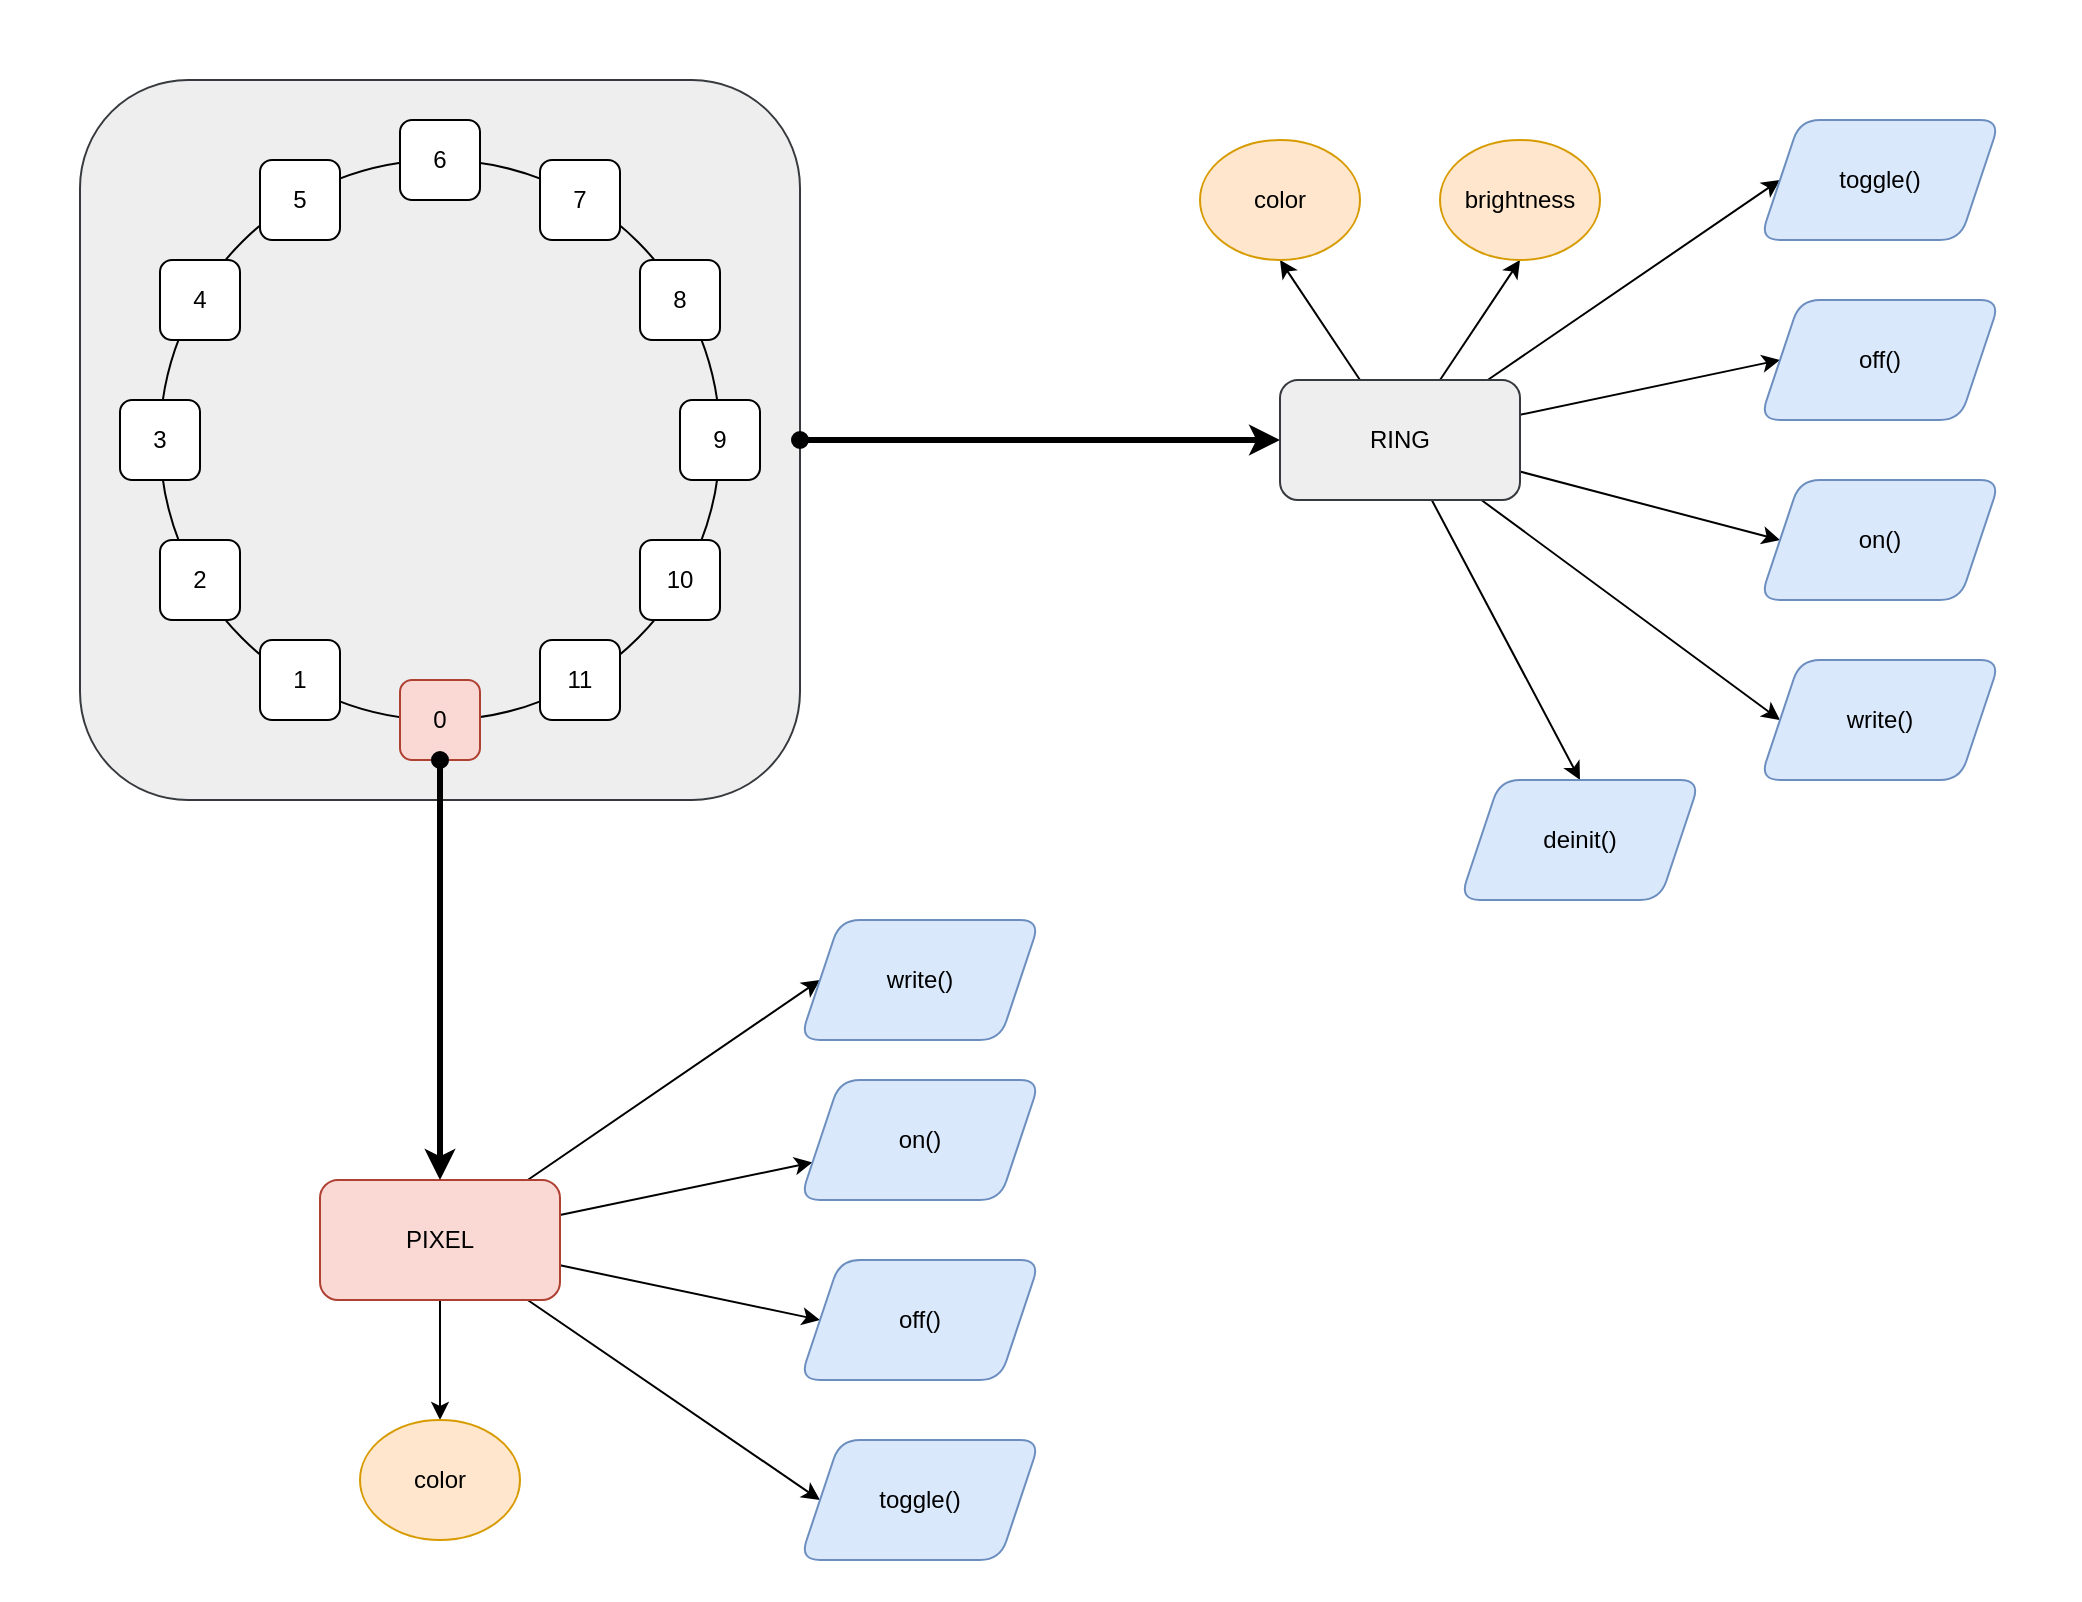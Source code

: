 <mxfile version="21.1.2" type="device">
  <diagram name="Pagina-1" id="N1QZP61j0xHq5YR8vh0B">
    <mxGraphModel dx="1434" dy="878" grid="1" gridSize="10" guides="1" tooltips="1" connect="1" arrows="1" fold="1" page="1" pageScale="1" pageWidth="1169" pageHeight="827" math="0" shadow="0">
      <root>
        <mxCell id="0" />
        <mxCell id="1" parent="0" />
        <mxCell id="Ry6czEcbfaUXOkm1oFJ2-48" value="" style="rounded=1;whiteSpace=wrap;html=1;fillColor=none;strokeColor=none;" parent="1" vertex="1">
          <mxGeometry width="1040" height="800" as="geometry" />
        </mxCell>
        <mxCell id="Ry6czEcbfaUXOkm1oFJ2-18" value="" style="rounded=1;whiteSpace=wrap;html=1;fillColor=#eeeeee;strokeColor=#36393d;" parent="1" vertex="1">
          <mxGeometry x="40" y="40" width="360" height="360" as="geometry" />
        </mxCell>
        <mxCell id="Ry6czEcbfaUXOkm1oFJ2-1" value="" style="ellipse;whiteSpace=wrap;html=1;aspect=fixed;fillColor=none;" parent="1" vertex="1">
          <mxGeometry x="80" y="80" width="280" height="280" as="geometry" />
        </mxCell>
        <mxCell id="Ry6czEcbfaUXOkm1oFJ2-4" value="0" style="rounded=1;whiteSpace=wrap;html=1;fillColor=#fad9d5;strokeColor=#ae4132;" parent="1" vertex="1">
          <mxGeometry x="200" y="340" width="40" height="40" as="geometry" />
        </mxCell>
        <mxCell id="Ry6czEcbfaUXOkm1oFJ2-5" value="6" style="rounded=1;whiteSpace=wrap;html=1;" parent="1" vertex="1">
          <mxGeometry x="200" y="60" width="40" height="40" as="geometry" />
        </mxCell>
        <mxCell id="Ry6czEcbfaUXOkm1oFJ2-6" value="9" style="rounded=1;whiteSpace=wrap;html=1;" parent="1" vertex="1">
          <mxGeometry x="340" y="200" width="40" height="40" as="geometry" />
        </mxCell>
        <mxCell id="Ry6czEcbfaUXOkm1oFJ2-7" value="3" style="rounded=1;whiteSpace=wrap;html=1;" parent="1" vertex="1">
          <mxGeometry x="60" y="200" width="40" height="40" as="geometry" />
        </mxCell>
        <mxCell id="Ry6czEcbfaUXOkm1oFJ2-8" value="7" style="rounded=1;whiteSpace=wrap;html=1;" parent="1" vertex="1">
          <mxGeometry x="270" y="80" width="40" height="40" as="geometry" />
        </mxCell>
        <mxCell id="Ry6czEcbfaUXOkm1oFJ2-9" value="8" style="rounded=1;whiteSpace=wrap;html=1;" parent="1" vertex="1">
          <mxGeometry x="320" y="130" width="40" height="40" as="geometry" />
        </mxCell>
        <mxCell id="Ry6czEcbfaUXOkm1oFJ2-10" value="10" style="rounded=1;whiteSpace=wrap;html=1;" parent="1" vertex="1">
          <mxGeometry x="320" y="270" width="40" height="40" as="geometry" />
        </mxCell>
        <mxCell id="Ry6czEcbfaUXOkm1oFJ2-11" value="11" style="rounded=1;whiteSpace=wrap;html=1;" parent="1" vertex="1">
          <mxGeometry x="270" y="320" width="40" height="40" as="geometry" />
        </mxCell>
        <mxCell id="Ry6czEcbfaUXOkm1oFJ2-12" value="2" style="rounded=1;whiteSpace=wrap;html=1;" parent="1" vertex="1">
          <mxGeometry x="80" y="270" width="40" height="40" as="geometry" />
        </mxCell>
        <mxCell id="Ry6czEcbfaUXOkm1oFJ2-13" value="1" style="rounded=1;whiteSpace=wrap;html=1;" parent="1" vertex="1">
          <mxGeometry x="130" y="320" width="40" height="40" as="geometry" />
        </mxCell>
        <mxCell id="Ry6czEcbfaUXOkm1oFJ2-14" value="5" style="rounded=1;whiteSpace=wrap;html=1;" parent="1" vertex="1">
          <mxGeometry x="130" y="80" width="40" height="40" as="geometry" />
        </mxCell>
        <mxCell id="Ry6czEcbfaUXOkm1oFJ2-15" value="4" style="rounded=1;whiteSpace=wrap;html=1;" parent="1" vertex="1">
          <mxGeometry x="80" y="130" width="40" height="40" as="geometry" />
        </mxCell>
        <mxCell id="Ry6czEcbfaUXOkm1oFJ2-22" value="" style="rounded=0;orthogonalLoop=1;jettySize=auto;html=1;" parent="1" source="Ry6czEcbfaUXOkm1oFJ2-16" target="Ry6czEcbfaUXOkm1oFJ2-21" edge="1">
          <mxGeometry relative="1" as="geometry" />
        </mxCell>
        <mxCell id="Ry6czEcbfaUXOkm1oFJ2-24" value="" style="rounded=0;orthogonalLoop=1;jettySize=auto;html=1;" parent="1" source="Ry6czEcbfaUXOkm1oFJ2-16" target="Ry6czEcbfaUXOkm1oFJ2-23" edge="1">
          <mxGeometry relative="1" as="geometry" />
        </mxCell>
        <mxCell id="Ry6czEcbfaUXOkm1oFJ2-28" style="rounded=0;orthogonalLoop=1;jettySize=auto;html=1;entryX=0;entryY=0.5;entryDx=0;entryDy=0;" parent="1" source="Ry6czEcbfaUXOkm1oFJ2-16" target="Ry6czEcbfaUXOkm1oFJ2-27" edge="1">
          <mxGeometry relative="1" as="geometry" />
        </mxCell>
        <mxCell id="Ry6czEcbfaUXOkm1oFJ2-30" style="rounded=0;orthogonalLoop=1;jettySize=auto;html=1;entryX=0;entryY=0.5;entryDx=0;entryDy=0;" parent="1" source="Ry6czEcbfaUXOkm1oFJ2-16" target="Ry6czEcbfaUXOkm1oFJ2-29" edge="1">
          <mxGeometry relative="1" as="geometry" />
        </mxCell>
        <mxCell id="Ry6czEcbfaUXOkm1oFJ2-43" style="rounded=0;orthogonalLoop=1;jettySize=auto;html=1;entryX=0;entryY=0.5;entryDx=0;entryDy=0;" parent="1" source="Ry6czEcbfaUXOkm1oFJ2-16" target="Ry6czEcbfaUXOkm1oFJ2-42" edge="1">
          <mxGeometry relative="1" as="geometry" />
        </mxCell>
        <mxCell id="Ry6czEcbfaUXOkm1oFJ2-16" value="PIXEL" style="whiteSpace=wrap;html=1;rounded=1;fillColor=#fad9d5;strokeColor=#ae4132;" parent="1" vertex="1">
          <mxGeometry x="160" y="590" width="120" height="60" as="geometry" />
        </mxCell>
        <mxCell id="Ry6czEcbfaUXOkm1oFJ2-20" value="" style="edgeStyle=orthogonalEdgeStyle;rounded=0;orthogonalLoop=1;jettySize=auto;html=1;strokeWidth=3;startArrow=oval;startFill=1;" parent="1" source="Ry6czEcbfaUXOkm1oFJ2-18" target="Ry6czEcbfaUXOkm1oFJ2-19" edge="1">
          <mxGeometry relative="1" as="geometry" />
        </mxCell>
        <mxCell id="Ry6czEcbfaUXOkm1oFJ2-34" style="rounded=0;orthogonalLoop=1;jettySize=auto;html=1;entryX=0;entryY=0.5;entryDx=0;entryDy=0;" parent="1" source="Ry6czEcbfaUXOkm1oFJ2-19" target="Ry6czEcbfaUXOkm1oFJ2-31" edge="1">
          <mxGeometry relative="1" as="geometry" />
        </mxCell>
        <mxCell id="Ry6czEcbfaUXOkm1oFJ2-36" style="rounded=0;orthogonalLoop=1;jettySize=auto;html=1;entryX=0;entryY=0.5;entryDx=0;entryDy=0;" parent="1" source="Ry6czEcbfaUXOkm1oFJ2-19" target="Ry6czEcbfaUXOkm1oFJ2-33" edge="1">
          <mxGeometry relative="1" as="geometry" />
        </mxCell>
        <mxCell id="Ry6czEcbfaUXOkm1oFJ2-38" value="" style="rounded=0;orthogonalLoop=1;jettySize=auto;html=1;entryX=0.5;entryY=1;entryDx=0;entryDy=0;" parent="1" source="Ry6czEcbfaUXOkm1oFJ2-19" target="Ry6czEcbfaUXOkm1oFJ2-37" edge="1">
          <mxGeometry relative="1" as="geometry" />
        </mxCell>
        <mxCell id="Ry6czEcbfaUXOkm1oFJ2-40" style="rounded=0;orthogonalLoop=1;jettySize=auto;html=1;entryX=0.5;entryY=1;entryDx=0;entryDy=0;" parent="1" source="Ry6czEcbfaUXOkm1oFJ2-19" target="Ry6czEcbfaUXOkm1oFJ2-39" edge="1">
          <mxGeometry relative="1" as="geometry" />
        </mxCell>
        <mxCell id="Ry6czEcbfaUXOkm1oFJ2-41" style="rounded=0;orthogonalLoop=1;jettySize=auto;html=1;entryX=0;entryY=0.5;entryDx=0;entryDy=0;" parent="1" source="Ry6czEcbfaUXOkm1oFJ2-19" target="Ry6czEcbfaUXOkm1oFJ2-32" edge="1">
          <mxGeometry relative="1" as="geometry" />
        </mxCell>
        <mxCell id="Ry6czEcbfaUXOkm1oFJ2-45" style="rounded=0;orthogonalLoop=1;jettySize=auto;html=1;entryX=0;entryY=0.5;entryDx=0;entryDy=0;" parent="1" source="Ry6czEcbfaUXOkm1oFJ2-19" target="Ry6czEcbfaUXOkm1oFJ2-44" edge="1">
          <mxGeometry relative="1" as="geometry" />
        </mxCell>
        <mxCell id="Ry6czEcbfaUXOkm1oFJ2-47" style="rounded=0;orthogonalLoop=1;jettySize=auto;html=1;entryX=0.5;entryY=0;entryDx=0;entryDy=0;" parent="1" source="Ry6czEcbfaUXOkm1oFJ2-19" target="Ry6czEcbfaUXOkm1oFJ2-46" edge="1">
          <mxGeometry relative="1" as="geometry" />
        </mxCell>
        <mxCell id="Ry6czEcbfaUXOkm1oFJ2-19" value="RING" style="whiteSpace=wrap;html=1;fillColor=#eeeeee;rounded=1;strokeColor=#36393d;" parent="1" vertex="1">
          <mxGeometry x="640" y="190" width="120" height="60" as="geometry" />
        </mxCell>
        <mxCell id="Ry6czEcbfaUXOkm1oFJ2-17" value="" style="edgeStyle=orthogonalEdgeStyle;rounded=0;orthogonalLoop=1;jettySize=auto;html=1;strokeWidth=3;startArrow=oval;startFill=1;" parent="1" source="Ry6czEcbfaUXOkm1oFJ2-4" target="Ry6czEcbfaUXOkm1oFJ2-16" edge="1">
          <mxGeometry relative="1" as="geometry" />
        </mxCell>
        <mxCell id="Ry6czEcbfaUXOkm1oFJ2-21" value="color" style="ellipse;whiteSpace=wrap;html=1;rounded=1;fillColor=#ffe6cc;strokeColor=#d79b00;" parent="1" vertex="1">
          <mxGeometry x="180" y="710" width="80" height="60" as="geometry" />
        </mxCell>
        <mxCell id="Ry6czEcbfaUXOkm1oFJ2-23" value="on()" style="shape=parallelogram;perimeter=parallelogramPerimeter;whiteSpace=wrap;html=1;fixedSize=1;rounded=1;fillColor=#dae8fc;strokeColor=#6c8ebf;" parent="1" vertex="1">
          <mxGeometry x="400" y="540" width="120" height="60" as="geometry" />
        </mxCell>
        <mxCell id="Ry6czEcbfaUXOkm1oFJ2-27" value="off()" style="shape=parallelogram;perimeter=parallelogramPerimeter;whiteSpace=wrap;html=1;fixedSize=1;rounded=1;fillColor=#dae8fc;strokeColor=#6c8ebf;" parent="1" vertex="1">
          <mxGeometry x="400" y="630" width="120" height="60" as="geometry" />
        </mxCell>
        <mxCell id="Ry6czEcbfaUXOkm1oFJ2-29" value="toggle()" style="shape=parallelogram;perimeter=parallelogramPerimeter;whiteSpace=wrap;html=1;fixedSize=1;rounded=1;fillColor=#dae8fc;strokeColor=#6c8ebf;" parent="1" vertex="1">
          <mxGeometry x="400" y="720" width="120" height="60" as="geometry" />
        </mxCell>
        <mxCell id="Ry6czEcbfaUXOkm1oFJ2-31" value="on()" style="shape=parallelogram;perimeter=parallelogramPerimeter;whiteSpace=wrap;html=1;fixedSize=1;rounded=1;fillColor=#dae8fc;strokeColor=#6c8ebf;" parent="1" vertex="1">
          <mxGeometry x="880" y="240" width="120" height="60" as="geometry" />
        </mxCell>
        <mxCell id="Ry6czEcbfaUXOkm1oFJ2-32" value="off()" style="shape=parallelogram;perimeter=parallelogramPerimeter;whiteSpace=wrap;html=1;fixedSize=1;rounded=1;fillColor=#dae8fc;strokeColor=#6c8ebf;" parent="1" vertex="1">
          <mxGeometry x="880" y="150" width="120" height="60" as="geometry" />
        </mxCell>
        <mxCell id="Ry6czEcbfaUXOkm1oFJ2-33" value="toggle()" style="shape=parallelogram;perimeter=parallelogramPerimeter;whiteSpace=wrap;html=1;fixedSize=1;rounded=1;fillColor=#dae8fc;strokeColor=#6c8ebf;" parent="1" vertex="1">
          <mxGeometry x="880" y="60" width="120" height="60" as="geometry" />
        </mxCell>
        <mxCell id="Ry6czEcbfaUXOkm1oFJ2-37" value="color" style="ellipse;whiteSpace=wrap;html=1;fillColor=#ffe6cc;rounded=1;strokeColor=#d79b00;" parent="1" vertex="1">
          <mxGeometry x="600" y="70" width="80" height="60" as="geometry" />
        </mxCell>
        <mxCell id="Ry6czEcbfaUXOkm1oFJ2-39" value="brightness" style="ellipse;whiteSpace=wrap;html=1;fillColor=#ffe6cc;rounded=1;strokeColor=#d79b00;" parent="1" vertex="1">
          <mxGeometry x="720" y="70" width="80" height="60" as="geometry" />
        </mxCell>
        <mxCell id="Ry6czEcbfaUXOkm1oFJ2-42" value="write()" style="shape=parallelogram;perimeter=parallelogramPerimeter;whiteSpace=wrap;html=1;fixedSize=1;rounded=1;fillColor=#dae8fc;strokeColor=#6c8ebf;" parent="1" vertex="1">
          <mxGeometry x="400" y="460" width="120" height="60" as="geometry" />
        </mxCell>
        <mxCell id="Ry6czEcbfaUXOkm1oFJ2-44" value="write()" style="shape=parallelogram;perimeter=parallelogramPerimeter;whiteSpace=wrap;html=1;fixedSize=1;rounded=1;fillColor=#dae8fc;strokeColor=#6c8ebf;" parent="1" vertex="1">
          <mxGeometry x="880" y="330" width="120" height="60" as="geometry" />
        </mxCell>
        <mxCell id="Ry6czEcbfaUXOkm1oFJ2-46" value="deinit()" style="shape=parallelogram;perimeter=parallelogramPerimeter;whiteSpace=wrap;html=1;fixedSize=1;rounded=1;fillColor=#dae8fc;strokeColor=#6c8ebf;" parent="1" vertex="1">
          <mxGeometry x="730" y="390" width="120" height="60" as="geometry" />
        </mxCell>
      </root>
    </mxGraphModel>
  </diagram>
</mxfile>
